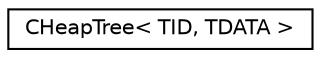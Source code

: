 digraph G
{
  edge [fontname="Helvetica",fontsize="10",labelfontname="Helvetica",labelfontsize="10"];
  node [fontname="Helvetica",fontsize="10",shape=record];
  rankdir=LR;
  Node1 [label="CHeapTree\< TID, TDATA \>",height=0.2,width=0.4,color="black", fillcolor="white", style="filled",URL="$classCHeapTree.html"];
}
